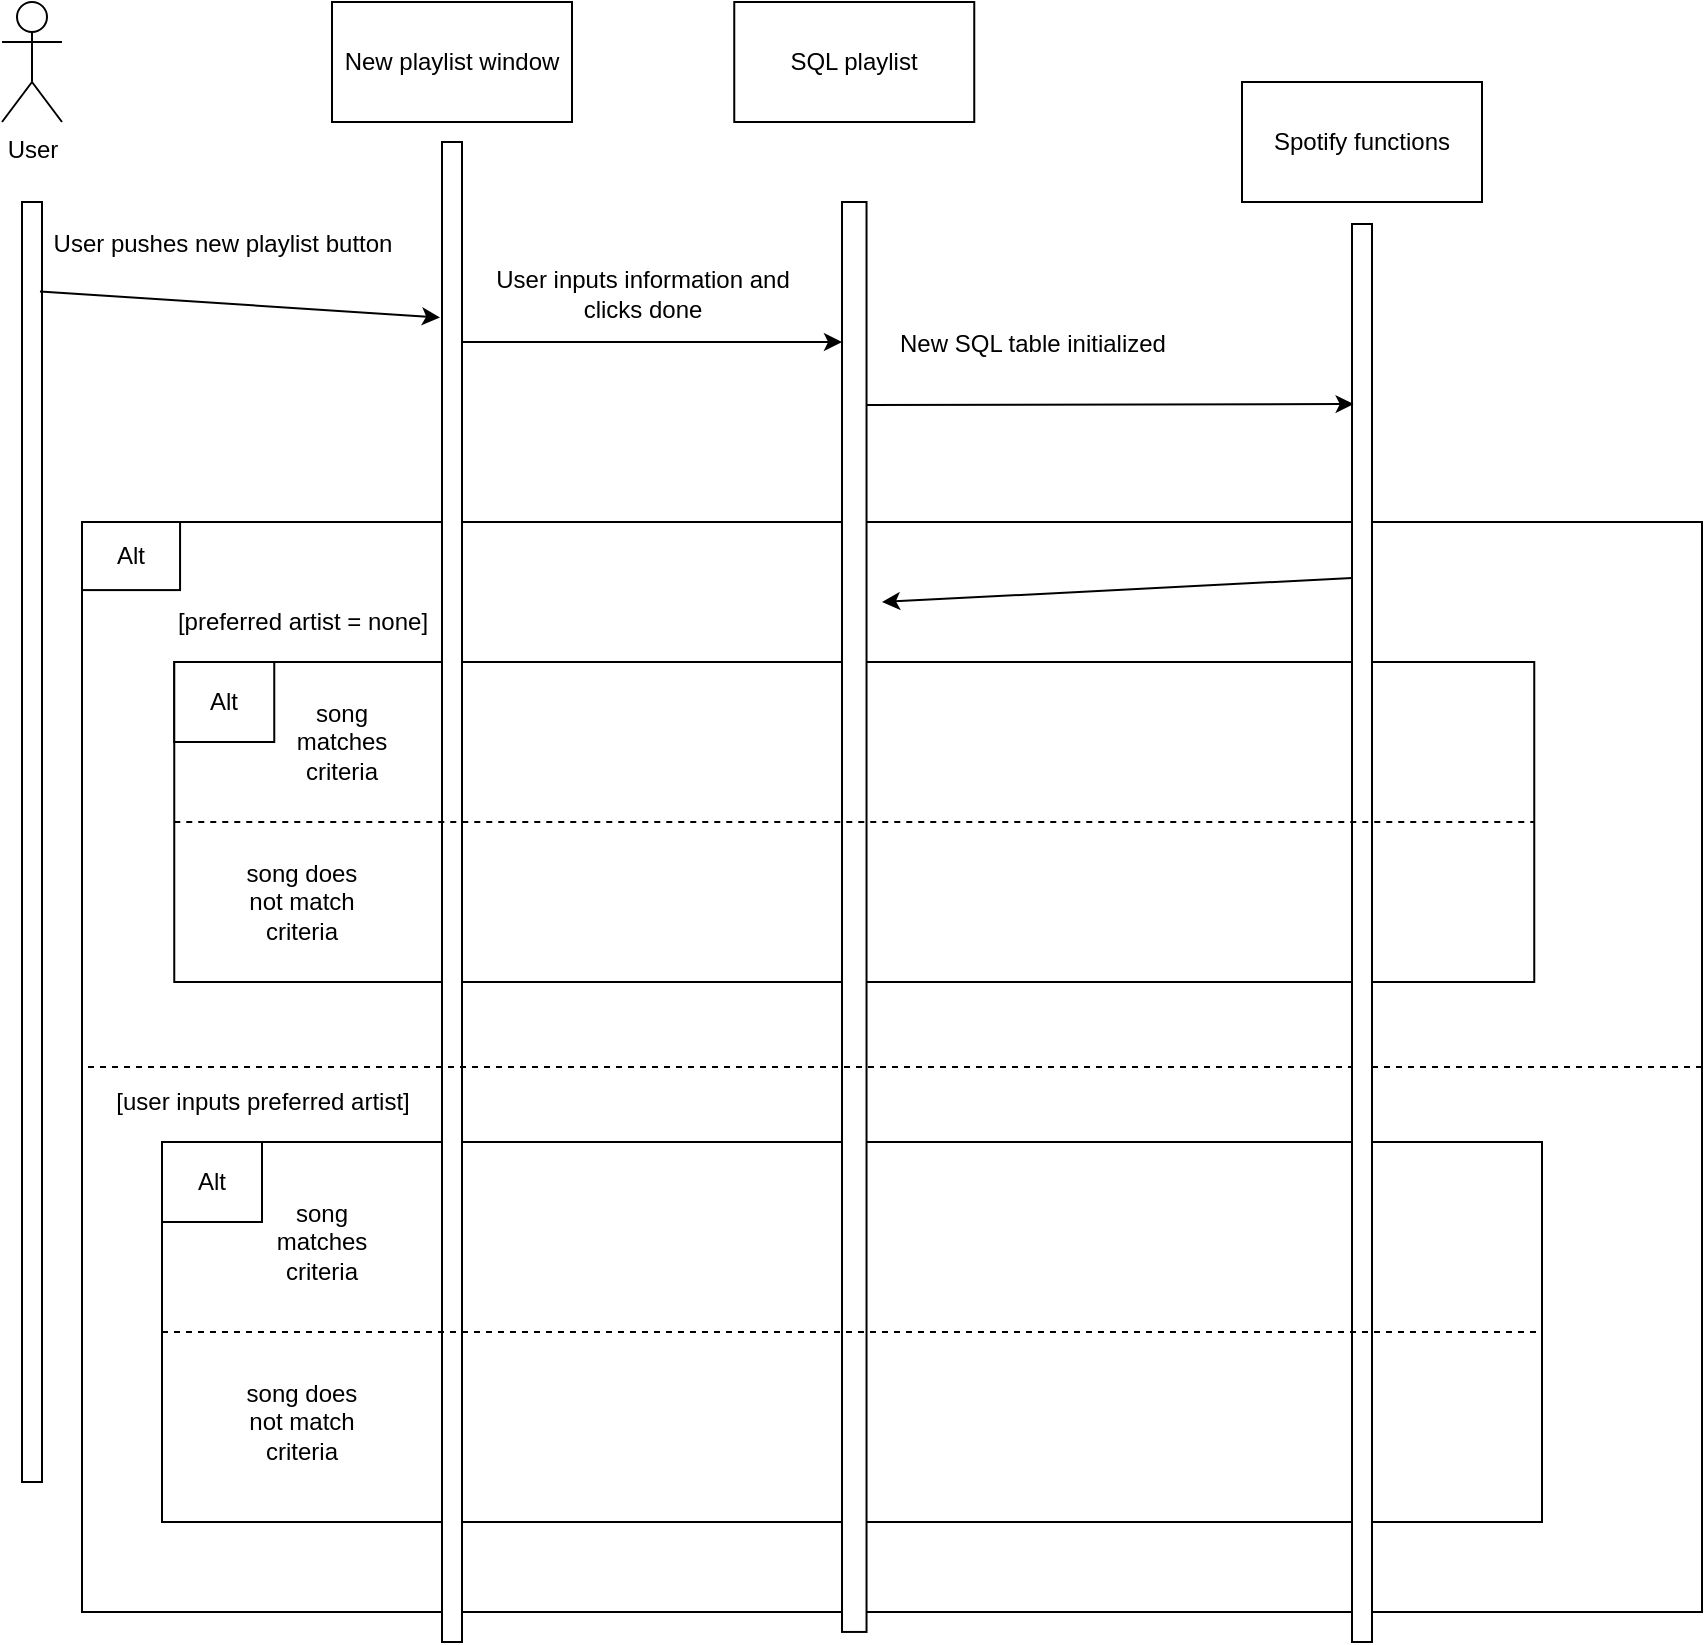 <mxfile version="13.3.4" type="github">
  <diagram id="wjoaAZy0Y-t0aaUAcIgP" name="Page-1">
    <mxGraphModel dx="1038" dy="580" grid="1" gridSize="10" guides="1" tooltips="1" connect="1" arrows="1" fold="1" page="1" pageScale="1" pageWidth="1100" pageHeight="1700" math="0" shadow="0">
      <root>
        <mxCell id="0" />
        <mxCell id="1" parent="0" />
        <mxCell id="vDBlXoBQzP5dO2oY4Kgw-17" value="" style="rounded=0;whiteSpace=wrap;html=1;" parent="1" vertex="1">
          <mxGeometry x="150" y="1040" width="810" height="545" as="geometry" />
        </mxCell>
        <mxCell id="vDBlXoBQzP5dO2oY4Kgw-22" value="" style="rounded=0;whiteSpace=wrap;html=1;" parent="1" vertex="1">
          <mxGeometry x="190" y="1350" width="690" height="190" as="geometry" />
        </mxCell>
        <mxCell id="vDBlXoBQzP5dO2oY4Kgw-20" value="" style="rounded=0;whiteSpace=wrap;html=1;" parent="1" vertex="1">
          <mxGeometry x="196.13" y="1110" width="680" height="160" as="geometry" />
        </mxCell>
        <mxCell id="vDBlXoBQzP5dO2oY4Kgw-5" value="User" style="shape=umlActor;verticalLabelPosition=bottom;labelBackgroundColor=#ffffff;verticalAlign=top;html=1;outlineConnect=0;" parent="1" vertex="1">
          <mxGeometry x="110" y="780" width="30" height="60" as="geometry" />
        </mxCell>
        <mxCell id="vDBlXoBQzP5dO2oY4Kgw-3" value="" style="rounded=0;whiteSpace=wrap;html=1;" parent="1" vertex="1">
          <mxGeometry x="120" y="880" width="10" height="640" as="geometry" />
        </mxCell>
        <mxCell id="vDBlXoBQzP5dO2oY4Kgw-6" value="New playlist window" style="rounded=0;whiteSpace=wrap;html=1;" parent="1" vertex="1">
          <mxGeometry x="275" y="780" width="120" height="60" as="geometry" />
        </mxCell>
        <mxCell id="vDBlXoBQzP5dO2oY4Kgw-7" value="" style="endArrow=classic;html=1;exitX=0.9;exitY=0.07;exitDx=0;exitDy=0;exitPerimeter=0;entryX=-0.1;entryY=0.117;entryDx=0;entryDy=0;entryPerimeter=0;" parent="1" source="vDBlXoBQzP5dO2oY4Kgw-3" target="vDBlXoBQzP5dO2oY4Kgw-9" edge="1">
          <mxGeometry width="50" height="50" relative="1" as="geometry">
            <mxPoint x="520" y="1050" as="sourcePoint" />
            <mxPoint x="270" y="925" as="targetPoint" />
          </mxGeometry>
        </mxCell>
        <mxCell id="vDBlXoBQzP5dO2oY4Kgw-8" value="User pushes new playlist button&lt;br&gt;" style="text;html=1;align=center;verticalAlign=middle;resizable=0;points=[];autosize=1;" parent="1" vertex="1">
          <mxGeometry x="130" y="891" width="180" height="20" as="geometry" />
        </mxCell>
        <mxCell id="vDBlXoBQzP5dO2oY4Kgw-9" value="" style="rounded=0;whiteSpace=wrap;html=1;" parent="1" vertex="1">
          <mxGeometry x="330" y="850" width="10" height="750" as="geometry" />
        </mxCell>
        <mxCell id="vDBlXoBQzP5dO2oY4Kgw-10" value="" style="endArrow=classic;html=1;" parent="1" edge="1">
          <mxGeometry width="50" height="50" relative="1" as="geometry">
            <mxPoint x="340" y="950" as="sourcePoint" />
            <mxPoint x="530" y="950" as="targetPoint" />
          </mxGeometry>
        </mxCell>
        <mxCell id="vDBlXoBQzP5dO2oY4Kgw-11" value="User inputs information and &lt;br&gt;clicks done" style="text;html=1;align=center;verticalAlign=middle;resizable=0;points=[];autosize=1;" parent="1" vertex="1">
          <mxGeometry x="350" y="911" width="160" height="30" as="geometry" />
        </mxCell>
        <mxCell id="vDBlXoBQzP5dO2oY4Kgw-14" value="New SQL table initialized" style="text;html=1;align=center;verticalAlign=middle;resizable=0;points=[];autosize=1;" parent="1" vertex="1">
          <mxGeometry x="550" y="941" width="150" height="20" as="geometry" />
        </mxCell>
        <mxCell id="vDBlXoBQzP5dO2oY4Kgw-15" value="" style="rounded=0;whiteSpace=wrap;html=1;" parent="1" vertex="1">
          <mxGeometry x="530.004" y="880.0" width="12.258" height="714.971" as="geometry" />
        </mxCell>
        <mxCell id="vDBlXoBQzP5dO2oY4Kgw-2" value="Alt" style="rounded=0;whiteSpace=wrap;html=1;" parent="1" vertex="1">
          <mxGeometry x="150" y="1040" width="49.032" height="34.046" as="geometry" />
        </mxCell>
        <mxCell id="vDBlXoBQzP5dO2oY4Kgw-18" value="" style="endArrow=none;dashed=1;html=1;entryX=0;entryY=0.5;entryDx=0;entryDy=0;exitX=1;exitY=0.5;exitDx=0;exitDy=0;" parent="1" source="vDBlXoBQzP5dO2oY4Kgw-17" target="vDBlXoBQzP5dO2oY4Kgw-17" edge="1">
          <mxGeometry width="50" height="50" relative="1" as="geometry">
            <mxPoint x="960" y="1303" as="sourcePoint" />
            <mxPoint x="820" y="1130" as="targetPoint" />
          </mxGeometry>
        </mxCell>
        <mxCell id="vDBlXoBQzP5dO2oY4Kgw-19" value="Alt" style="rounded=0;whiteSpace=wrap;html=1;" parent="1" vertex="1">
          <mxGeometry x="196.13" y="1110" width="50" height="40" as="geometry" />
        </mxCell>
        <mxCell id="vDBlXoBQzP5dO2oY4Kgw-21" value="Alt" style="rounded=0;whiteSpace=wrap;html=1;" parent="1" vertex="1">
          <mxGeometry x="190" y="1350" width="50" height="40" as="geometry" />
        </mxCell>
        <mxCell id="vDBlXoBQzP5dO2oY4Kgw-23" value="SQL playlist" style="rounded=0;whiteSpace=wrap;html=1;" parent="1" vertex="1">
          <mxGeometry x="476.13" y="780" width="120" height="60" as="geometry" />
        </mxCell>
        <mxCell id="vDBlXoBQzP5dO2oY4Kgw-24" value="Spotify functions" style="rounded=0;whiteSpace=wrap;html=1;" parent="1" vertex="1">
          <mxGeometry x="730" y="820" width="120" height="60" as="geometry" />
        </mxCell>
        <mxCell id="vDBlXoBQzP5dO2oY4Kgw-25" value="" style="rounded=0;whiteSpace=wrap;html=1;" parent="1" vertex="1">
          <mxGeometry x="785" y="891" width="10" height="709" as="geometry" />
        </mxCell>
        <mxCell id="vDBlXoBQzP5dO2oY4Kgw-29" value="[preferred artist = none]" style="text;html=1;align=center;verticalAlign=middle;resizable=0;points=[];autosize=1;" parent="1" vertex="1">
          <mxGeometry x="190" y="1080" width="140" height="20" as="geometry" />
        </mxCell>
        <mxCell id="vDBlXoBQzP5dO2oY4Kgw-30" value="[user inputs preferred artist]" style="text;html=1;align=center;verticalAlign=middle;resizable=0;points=[];autosize=1;" parent="1" vertex="1">
          <mxGeometry x="160" y="1320" width="160" height="20" as="geometry" />
        </mxCell>
        <mxCell id="vDBlXoBQzP5dO2oY4Kgw-31" value="" style="endArrow=none;dashed=1;html=1;exitX=0;exitY=0.5;exitDx=0;exitDy=0;entryX=1;entryY=0.5;entryDx=0;entryDy=0;" parent="1" source="vDBlXoBQzP5dO2oY4Kgw-20" target="vDBlXoBQzP5dO2oY4Kgw-20" edge="1">
          <mxGeometry width="50" height="50" relative="1" as="geometry">
            <mxPoint x="780" y="1180" as="sourcePoint" />
            <mxPoint x="830" y="1130" as="targetPoint" />
          </mxGeometry>
        </mxCell>
        <mxCell id="vDBlXoBQzP5dO2oY4Kgw-32" value="" style="endArrow=none;dashed=1;html=1;exitX=0;exitY=0.5;exitDx=0;exitDy=0;entryX=1;entryY=0.5;entryDx=0;entryDy=0;" parent="1" source="vDBlXoBQzP5dO2oY4Kgw-22" target="vDBlXoBQzP5dO2oY4Kgw-22" edge="1">
          <mxGeometry width="50" height="50" relative="1" as="geometry">
            <mxPoint x="190.0" y="1450" as="sourcePoint" />
            <mxPoint x="870.0" y="1450" as="targetPoint" />
          </mxGeometry>
        </mxCell>
        <mxCell id="vDBlXoBQzP5dO2oY4Kgw-33" value="" style="endArrow=classic;html=1;exitX=1.003;exitY=0.142;exitDx=0;exitDy=0;exitPerimeter=0;entryX=0.082;entryY=0.127;entryDx=0;entryDy=0;entryPerimeter=0;" parent="1" source="vDBlXoBQzP5dO2oY4Kgw-15" target="vDBlXoBQzP5dO2oY4Kgw-25" edge="1">
          <mxGeometry width="50" height="50" relative="1" as="geometry">
            <mxPoint x="780" y="1180" as="sourcePoint" />
            <mxPoint x="830" y="1130" as="targetPoint" />
          </mxGeometry>
        </mxCell>
        <mxCell id="gT0QMH4kOeeJaIRNgGQP-3" value="song matches criteria" style="text;html=1;strokeColor=none;fillColor=none;align=center;verticalAlign=middle;whiteSpace=wrap;rounded=0;" vertex="1" parent="1">
          <mxGeometry x="260" y="1140" width="40" height="20" as="geometry" />
        </mxCell>
        <mxCell id="gT0QMH4kOeeJaIRNgGQP-4" value="song does not match criteria" style="text;html=1;strokeColor=none;fillColor=none;align=center;verticalAlign=middle;whiteSpace=wrap;rounded=0;" vertex="1" parent="1">
          <mxGeometry x="230" y="1220" width="60" height="20" as="geometry" />
        </mxCell>
        <mxCell id="gT0QMH4kOeeJaIRNgGQP-5" value="song does not match criteria" style="text;html=1;strokeColor=none;fillColor=none;align=center;verticalAlign=middle;whiteSpace=wrap;rounded=0;" vertex="1" parent="1">
          <mxGeometry x="230" y="1480" width="60" height="20" as="geometry" />
        </mxCell>
        <mxCell id="gT0QMH4kOeeJaIRNgGQP-6" value="song matches criteria" style="text;html=1;strokeColor=none;fillColor=none;align=center;verticalAlign=middle;whiteSpace=wrap;rounded=0;" vertex="1" parent="1">
          <mxGeometry x="250" y="1390" width="40" height="20" as="geometry" />
        </mxCell>
        <mxCell id="gT0QMH4kOeeJaIRNgGQP-8" value="" style="endArrow=none;html=1;startArrow=classic;startFill=1;endFill=0;" edge="1" parent="1">
          <mxGeometry width="50" height="50" relative="1" as="geometry">
            <mxPoint x="550" y="1080" as="sourcePoint" />
            <mxPoint x="785" y="1068" as="targetPoint" />
          </mxGeometry>
        </mxCell>
      </root>
    </mxGraphModel>
  </diagram>
</mxfile>
